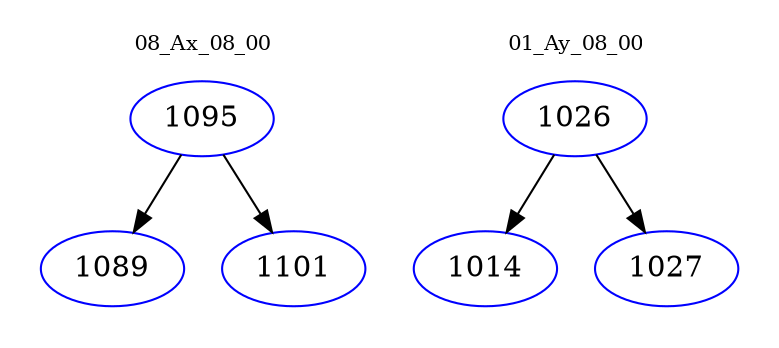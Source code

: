 digraph{
subgraph cluster_0 {
color = white
label = "08_Ax_08_00";
fontsize=10;
T0_1095 [label="1095", color="blue"]
T0_1095 -> T0_1089 [color="black"]
T0_1089 [label="1089", color="blue"]
T0_1095 -> T0_1101 [color="black"]
T0_1101 [label="1101", color="blue"]
}
subgraph cluster_1 {
color = white
label = "01_Ay_08_00";
fontsize=10;
T1_1026 [label="1026", color="blue"]
T1_1026 -> T1_1014 [color="black"]
T1_1014 [label="1014", color="blue"]
T1_1026 -> T1_1027 [color="black"]
T1_1027 [label="1027", color="blue"]
}
}
